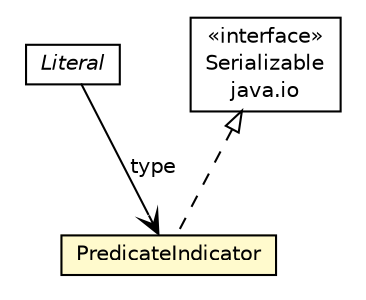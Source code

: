 #!/usr/local/bin/dot
#
# Class diagram 
# Generated by UMLGraph version R5_6_6-1-g9240c4 (http://www.umlgraph.org/)
#

digraph G {
	edge [fontname="Helvetica",fontsize=10,labelfontname="Helvetica",labelfontsize=10];
	node [fontname="Helvetica",fontsize=10,shape=plaintext];
	nodesep=0.25;
	ranksep=0.5;
	// jason.asSyntax.PredicateIndicator
	c37460 [label=<<table title="jason.asSyntax.PredicateIndicator" border="0" cellborder="1" cellspacing="0" cellpadding="2" port="p" bgcolor="lemonChiffon" href="./PredicateIndicator.html">
		<tr><td><table border="0" cellspacing="0" cellpadding="1">
<tr><td align="center" balign="center"> PredicateIndicator </td></tr>
		</table></td></tr>
		</table>>, URL="./PredicateIndicator.html", fontname="Helvetica", fontcolor="black", fontsize=10.0];
	// jason.asSyntax.Literal
	c37475 [label=<<table title="jason.asSyntax.Literal" border="0" cellborder="1" cellspacing="0" cellpadding="2" port="p" href="./Literal.html">
		<tr><td><table border="0" cellspacing="0" cellpadding="1">
<tr><td align="center" balign="center"><font face="Helvetica-Oblique"> Literal </font></td></tr>
		</table></td></tr>
		</table>>, URL="./Literal.html", fontname="Helvetica", fontcolor="black", fontsize=10.0];
	//jason.asSyntax.PredicateIndicator implements java.io.Serializable
	c37671:p -> c37460:p [dir=back,arrowtail=empty,style=dashed];
	// jason.asSyntax.Literal NAVASSOC jason.asSyntax.PredicateIndicator
	c37475:p -> c37460:p [taillabel="", label="type", headlabel="", fontname="Helvetica", fontcolor="black", fontsize=10.0, color="black", arrowhead=open];
	// java.io.Serializable
	c37671 [label=<<table title="java.io.Serializable" border="0" cellborder="1" cellspacing="0" cellpadding="2" port="p" href="http://java.sun.com/j2se/1.4.2/docs/api/java/io/Serializable.html">
		<tr><td><table border="0" cellspacing="0" cellpadding="1">
<tr><td align="center" balign="center"> &#171;interface&#187; </td></tr>
<tr><td align="center" balign="center"> Serializable </td></tr>
<tr><td align="center" balign="center"> java.io </td></tr>
		</table></td></tr>
		</table>>, URL="http://java.sun.com/j2se/1.4.2/docs/api/java/io/Serializable.html", fontname="Helvetica", fontcolor="black", fontsize=10.0];
}

